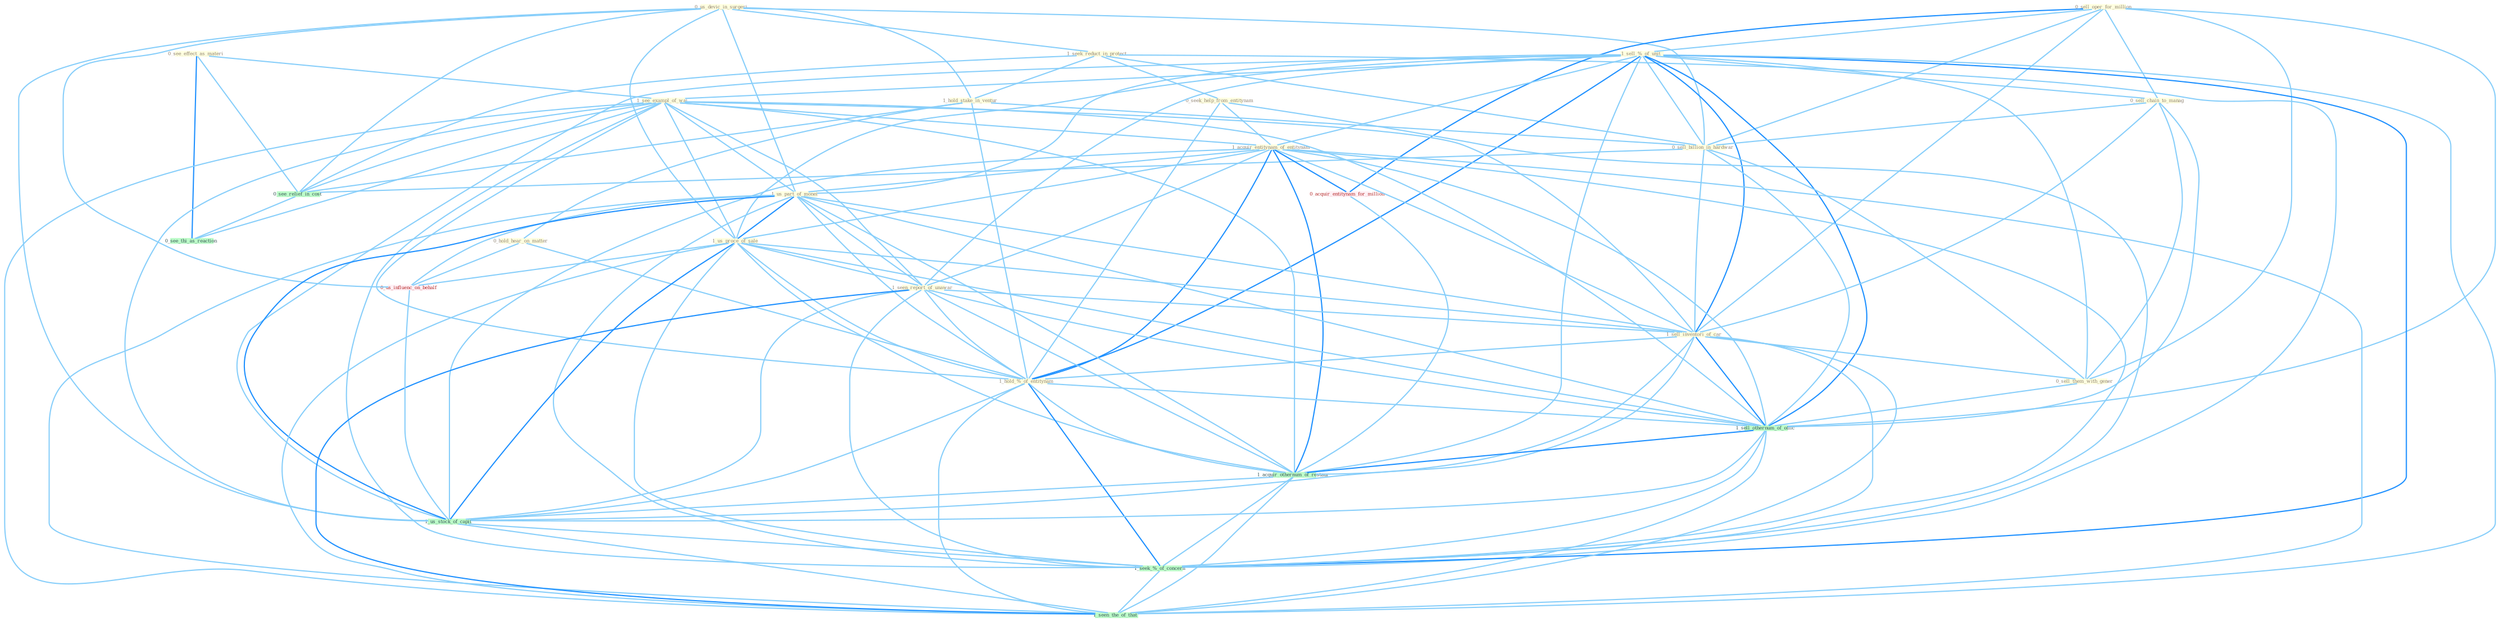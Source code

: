 Graph G{ 
    node
    [shape=polygon,style=filled,width=.5,height=.06,color="#BDFCC9",fixedsize=true,fontsize=4,
    fontcolor="#2f4f4f"];
    {node
    [color="#ffffe0", fontcolor="#8b7d6b"] "0_us_devic_in_surgeri " "1_seek_reduct_in_protect " "0_sell_oper_for_million " "0_see_effect_as_materi " "1_sell_%_of_unit " "0_seek_help_from_entitynam " "1_hold_stake_in_ventur " "0_hold_hear_on_matter " "0_sell_chain_to_manag " "1_see_exampl_of_wai " "0_sell_billion_in_hardwar " "1_acquir_entitynam_of_entitynam " "1_us_part_of_monei " "1_us_proce_of_sale " "1_seen_report_of_unawar " "1_sell_inventori_of_car " "1_hold_%_of_entitynam " "0_sell_them_with_gener "}
{node [color="#fff0f5", fontcolor="#b22222"] "0_acquir_entitynam_for_million " "0_us_influenc_on_behalf "}
edge [color="#B0E2FF"];

	"0_us_devic_in_surgeri " -- "1_seek_reduct_in_protect " [w="1", color="#87cefa" ];
	"0_us_devic_in_surgeri " -- "1_hold_stake_in_ventur " [w="1", color="#87cefa" ];
	"0_us_devic_in_surgeri " -- "0_sell_billion_in_hardwar " [w="1", color="#87cefa" ];
	"0_us_devic_in_surgeri " -- "1_us_part_of_monei " [w="1", color="#87cefa" ];
	"0_us_devic_in_surgeri " -- "1_us_proce_of_sale " [w="1", color="#87cefa" ];
	"0_us_devic_in_surgeri " -- "0_us_influenc_on_behalf " [w="1", color="#87cefa" ];
	"0_us_devic_in_surgeri " -- "0_see_relief_in_cost " [w="1", color="#87cefa" ];
	"0_us_devic_in_surgeri " -- "1_us_stock_of_capit " [w="1", color="#87cefa" ];
	"1_seek_reduct_in_protect " -- "0_seek_help_from_entitynam " [w="1", color="#87cefa" ];
	"1_seek_reduct_in_protect " -- "1_hold_stake_in_ventur " [w="1", color="#87cefa" ];
	"1_seek_reduct_in_protect " -- "0_sell_billion_in_hardwar " [w="1", color="#87cefa" ];
	"1_seek_reduct_in_protect " -- "0_see_relief_in_cost " [w="1", color="#87cefa" ];
	"1_seek_reduct_in_protect " -- "1_seek_%_of_concern " [w="1", color="#87cefa" ];
	"0_sell_oper_for_million " -- "1_sell_%_of_unit " [w="1", color="#87cefa" ];
	"0_sell_oper_for_million " -- "0_sell_chain_to_manag " [w="1", color="#87cefa" ];
	"0_sell_oper_for_million " -- "0_sell_billion_in_hardwar " [w="1", color="#87cefa" ];
	"0_sell_oper_for_million " -- "1_sell_inventori_of_car " [w="1", color="#87cefa" ];
	"0_sell_oper_for_million " -- "0_sell_them_with_gener " [w="1", color="#87cefa" ];
	"0_sell_oper_for_million " -- "0_acquir_entitynam_for_million " [w="2", color="#1e90ff" , len=0.8];
	"0_sell_oper_for_million " -- "1_sell_othernum_of_offic " [w="1", color="#87cefa" ];
	"0_see_effect_as_materi " -- "1_see_exampl_of_wai " [w="1", color="#87cefa" ];
	"0_see_effect_as_materi " -- "0_see_relief_in_cost " [w="1", color="#87cefa" ];
	"0_see_effect_as_materi " -- "0_see_thi_as_reaction " [w="2", color="#1e90ff" , len=0.8];
	"1_sell_%_of_unit " -- "0_sell_chain_to_manag " [w="1", color="#87cefa" ];
	"1_sell_%_of_unit " -- "1_see_exampl_of_wai " [w="1", color="#87cefa" ];
	"1_sell_%_of_unit " -- "0_sell_billion_in_hardwar " [w="1", color="#87cefa" ];
	"1_sell_%_of_unit " -- "1_acquir_entitynam_of_entitynam " [w="1", color="#87cefa" ];
	"1_sell_%_of_unit " -- "1_us_part_of_monei " [w="1", color="#87cefa" ];
	"1_sell_%_of_unit " -- "1_us_proce_of_sale " [w="1", color="#87cefa" ];
	"1_sell_%_of_unit " -- "1_seen_report_of_unawar " [w="1", color="#87cefa" ];
	"1_sell_%_of_unit " -- "1_sell_inventori_of_car " [w="2", color="#1e90ff" , len=0.8];
	"1_sell_%_of_unit " -- "1_hold_%_of_entitynam " [w="2", color="#1e90ff" , len=0.8];
	"1_sell_%_of_unit " -- "0_sell_them_with_gener " [w="1", color="#87cefa" ];
	"1_sell_%_of_unit " -- "1_sell_othernum_of_offic " [w="2", color="#1e90ff" , len=0.8];
	"1_sell_%_of_unit " -- "1_acquir_othernum_of_restaur " [w="1", color="#87cefa" ];
	"1_sell_%_of_unit " -- "1_us_stock_of_capit " [w="1", color="#87cefa" ];
	"1_sell_%_of_unit " -- "1_seek_%_of_concern " [w="2", color="#1e90ff" , len=0.8];
	"1_sell_%_of_unit " -- "1_seen_the_of_that " [w="1", color="#87cefa" ];
	"0_seek_help_from_entitynam " -- "1_acquir_entitynam_of_entitynam " [w="1", color="#87cefa" ];
	"0_seek_help_from_entitynam " -- "1_hold_%_of_entitynam " [w="1", color="#87cefa" ];
	"0_seek_help_from_entitynam " -- "1_seek_%_of_concern " [w="1", color="#87cefa" ];
	"1_hold_stake_in_ventur " -- "0_hold_hear_on_matter " [w="1", color="#87cefa" ];
	"1_hold_stake_in_ventur " -- "0_sell_billion_in_hardwar " [w="1", color="#87cefa" ];
	"1_hold_stake_in_ventur " -- "1_hold_%_of_entitynam " [w="1", color="#87cefa" ];
	"1_hold_stake_in_ventur " -- "0_see_relief_in_cost " [w="1", color="#87cefa" ];
	"0_hold_hear_on_matter " -- "1_hold_%_of_entitynam " [w="1", color="#87cefa" ];
	"0_hold_hear_on_matter " -- "0_us_influenc_on_behalf " [w="1", color="#87cefa" ];
	"0_sell_chain_to_manag " -- "0_sell_billion_in_hardwar " [w="1", color="#87cefa" ];
	"0_sell_chain_to_manag " -- "1_sell_inventori_of_car " [w="1", color="#87cefa" ];
	"0_sell_chain_to_manag " -- "0_sell_them_with_gener " [w="1", color="#87cefa" ];
	"0_sell_chain_to_manag " -- "1_sell_othernum_of_offic " [w="1", color="#87cefa" ];
	"1_see_exampl_of_wai " -- "1_acquir_entitynam_of_entitynam " [w="1", color="#87cefa" ];
	"1_see_exampl_of_wai " -- "1_us_part_of_monei " [w="1", color="#87cefa" ];
	"1_see_exampl_of_wai " -- "1_us_proce_of_sale " [w="1", color="#87cefa" ];
	"1_see_exampl_of_wai " -- "1_seen_report_of_unawar " [w="1", color="#87cefa" ];
	"1_see_exampl_of_wai " -- "1_sell_inventori_of_car " [w="1", color="#87cefa" ];
	"1_see_exampl_of_wai " -- "1_hold_%_of_entitynam " [w="1", color="#87cefa" ];
	"1_see_exampl_of_wai " -- "1_sell_othernum_of_offic " [w="1", color="#87cefa" ];
	"1_see_exampl_of_wai " -- "0_see_relief_in_cost " [w="1", color="#87cefa" ];
	"1_see_exampl_of_wai " -- "0_see_thi_as_reaction " [w="1", color="#87cefa" ];
	"1_see_exampl_of_wai " -- "1_acquir_othernum_of_restaur " [w="1", color="#87cefa" ];
	"1_see_exampl_of_wai " -- "1_us_stock_of_capit " [w="1", color="#87cefa" ];
	"1_see_exampl_of_wai " -- "1_seek_%_of_concern " [w="1", color="#87cefa" ];
	"1_see_exampl_of_wai " -- "1_seen_the_of_that " [w="1", color="#87cefa" ];
	"0_sell_billion_in_hardwar " -- "1_sell_inventori_of_car " [w="1", color="#87cefa" ];
	"0_sell_billion_in_hardwar " -- "0_sell_them_with_gener " [w="1", color="#87cefa" ];
	"0_sell_billion_in_hardwar " -- "1_sell_othernum_of_offic " [w="1", color="#87cefa" ];
	"0_sell_billion_in_hardwar " -- "0_see_relief_in_cost " [w="1", color="#87cefa" ];
	"1_acquir_entitynam_of_entitynam " -- "1_us_part_of_monei " [w="1", color="#87cefa" ];
	"1_acquir_entitynam_of_entitynam " -- "1_us_proce_of_sale " [w="1", color="#87cefa" ];
	"1_acquir_entitynam_of_entitynam " -- "1_seen_report_of_unawar " [w="1", color="#87cefa" ];
	"1_acquir_entitynam_of_entitynam " -- "1_sell_inventori_of_car " [w="1", color="#87cefa" ];
	"1_acquir_entitynam_of_entitynam " -- "1_hold_%_of_entitynam " [w="2", color="#1e90ff" , len=0.8];
	"1_acquir_entitynam_of_entitynam " -- "0_acquir_entitynam_for_million " [w="2", color="#1e90ff" , len=0.8];
	"1_acquir_entitynam_of_entitynam " -- "1_sell_othernum_of_offic " [w="1", color="#87cefa" ];
	"1_acquir_entitynam_of_entitynam " -- "1_acquir_othernum_of_restaur " [w="2", color="#1e90ff" , len=0.8];
	"1_acquir_entitynam_of_entitynam " -- "1_us_stock_of_capit " [w="1", color="#87cefa" ];
	"1_acquir_entitynam_of_entitynam " -- "1_seek_%_of_concern " [w="1", color="#87cefa" ];
	"1_acquir_entitynam_of_entitynam " -- "1_seen_the_of_that " [w="1", color="#87cefa" ];
	"1_us_part_of_monei " -- "1_us_proce_of_sale " [w="2", color="#1e90ff" , len=0.8];
	"1_us_part_of_monei " -- "1_seen_report_of_unawar " [w="1", color="#87cefa" ];
	"1_us_part_of_monei " -- "1_sell_inventori_of_car " [w="1", color="#87cefa" ];
	"1_us_part_of_monei " -- "1_hold_%_of_entitynam " [w="1", color="#87cefa" ];
	"1_us_part_of_monei " -- "1_sell_othernum_of_offic " [w="1", color="#87cefa" ];
	"1_us_part_of_monei " -- "0_us_influenc_on_behalf " [w="1", color="#87cefa" ];
	"1_us_part_of_monei " -- "1_acquir_othernum_of_restaur " [w="1", color="#87cefa" ];
	"1_us_part_of_monei " -- "1_us_stock_of_capit " [w="2", color="#1e90ff" , len=0.8];
	"1_us_part_of_monei " -- "1_seek_%_of_concern " [w="1", color="#87cefa" ];
	"1_us_part_of_monei " -- "1_seen_the_of_that " [w="1", color="#87cefa" ];
	"1_us_proce_of_sale " -- "1_seen_report_of_unawar " [w="1", color="#87cefa" ];
	"1_us_proce_of_sale " -- "1_sell_inventori_of_car " [w="1", color="#87cefa" ];
	"1_us_proce_of_sale " -- "1_hold_%_of_entitynam " [w="1", color="#87cefa" ];
	"1_us_proce_of_sale " -- "1_sell_othernum_of_offic " [w="1", color="#87cefa" ];
	"1_us_proce_of_sale " -- "0_us_influenc_on_behalf " [w="1", color="#87cefa" ];
	"1_us_proce_of_sale " -- "1_acquir_othernum_of_restaur " [w="1", color="#87cefa" ];
	"1_us_proce_of_sale " -- "1_us_stock_of_capit " [w="2", color="#1e90ff" , len=0.8];
	"1_us_proce_of_sale " -- "1_seek_%_of_concern " [w="1", color="#87cefa" ];
	"1_us_proce_of_sale " -- "1_seen_the_of_that " [w="1", color="#87cefa" ];
	"1_seen_report_of_unawar " -- "1_sell_inventori_of_car " [w="1", color="#87cefa" ];
	"1_seen_report_of_unawar " -- "1_hold_%_of_entitynam " [w="1", color="#87cefa" ];
	"1_seen_report_of_unawar " -- "1_sell_othernum_of_offic " [w="1", color="#87cefa" ];
	"1_seen_report_of_unawar " -- "1_acquir_othernum_of_restaur " [w="1", color="#87cefa" ];
	"1_seen_report_of_unawar " -- "1_us_stock_of_capit " [w="1", color="#87cefa" ];
	"1_seen_report_of_unawar " -- "1_seek_%_of_concern " [w="1", color="#87cefa" ];
	"1_seen_report_of_unawar " -- "1_seen_the_of_that " [w="2", color="#1e90ff" , len=0.8];
	"1_sell_inventori_of_car " -- "1_hold_%_of_entitynam " [w="1", color="#87cefa" ];
	"1_sell_inventori_of_car " -- "0_sell_them_with_gener " [w="1", color="#87cefa" ];
	"1_sell_inventori_of_car " -- "1_sell_othernum_of_offic " [w="2", color="#1e90ff" , len=0.8];
	"1_sell_inventori_of_car " -- "1_acquir_othernum_of_restaur " [w="1", color="#87cefa" ];
	"1_sell_inventori_of_car " -- "1_us_stock_of_capit " [w="1", color="#87cefa" ];
	"1_sell_inventori_of_car " -- "1_seek_%_of_concern " [w="1", color="#87cefa" ];
	"1_sell_inventori_of_car " -- "1_seen_the_of_that " [w="1", color="#87cefa" ];
	"1_hold_%_of_entitynam " -- "1_sell_othernum_of_offic " [w="1", color="#87cefa" ];
	"1_hold_%_of_entitynam " -- "1_acquir_othernum_of_restaur " [w="1", color="#87cefa" ];
	"1_hold_%_of_entitynam " -- "1_us_stock_of_capit " [w="1", color="#87cefa" ];
	"1_hold_%_of_entitynam " -- "1_seek_%_of_concern " [w="2", color="#1e90ff" , len=0.8];
	"1_hold_%_of_entitynam " -- "1_seen_the_of_that " [w="1", color="#87cefa" ];
	"0_sell_them_with_gener " -- "1_sell_othernum_of_offic " [w="1", color="#87cefa" ];
	"0_acquir_entitynam_for_million " -- "1_acquir_othernum_of_restaur " [w="1", color="#87cefa" ];
	"1_sell_othernum_of_offic " -- "1_acquir_othernum_of_restaur " [w="2", color="#1e90ff" , len=0.8];
	"1_sell_othernum_of_offic " -- "1_us_stock_of_capit " [w="1", color="#87cefa" ];
	"1_sell_othernum_of_offic " -- "1_seek_%_of_concern " [w="1", color="#87cefa" ];
	"1_sell_othernum_of_offic " -- "1_seen_the_of_that " [w="1", color="#87cefa" ];
	"0_us_influenc_on_behalf " -- "1_us_stock_of_capit " [w="1", color="#87cefa" ];
	"0_see_relief_in_cost " -- "0_see_thi_as_reaction " [w="1", color="#87cefa" ];
	"1_acquir_othernum_of_restaur " -- "1_us_stock_of_capit " [w="1", color="#87cefa" ];
	"1_acquir_othernum_of_restaur " -- "1_seek_%_of_concern " [w="1", color="#87cefa" ];
	"1_acquir_othernum_of_restaur " -- "1_seen_the_of_that " [w="1", color="#87cefa" ];
	"1_us_stock_of_capit " -- "1_seek_%_of_concern " [w="1", color="#87cefa" ];
	"1_us_stock_of_capit " -- "1_seen_the_of_that " [w="1", color="#87cefa" ];
	"1_seek_%_of_concern " -- "1_seen_the_of_that " [w="1", color="#87cefa" ];
}